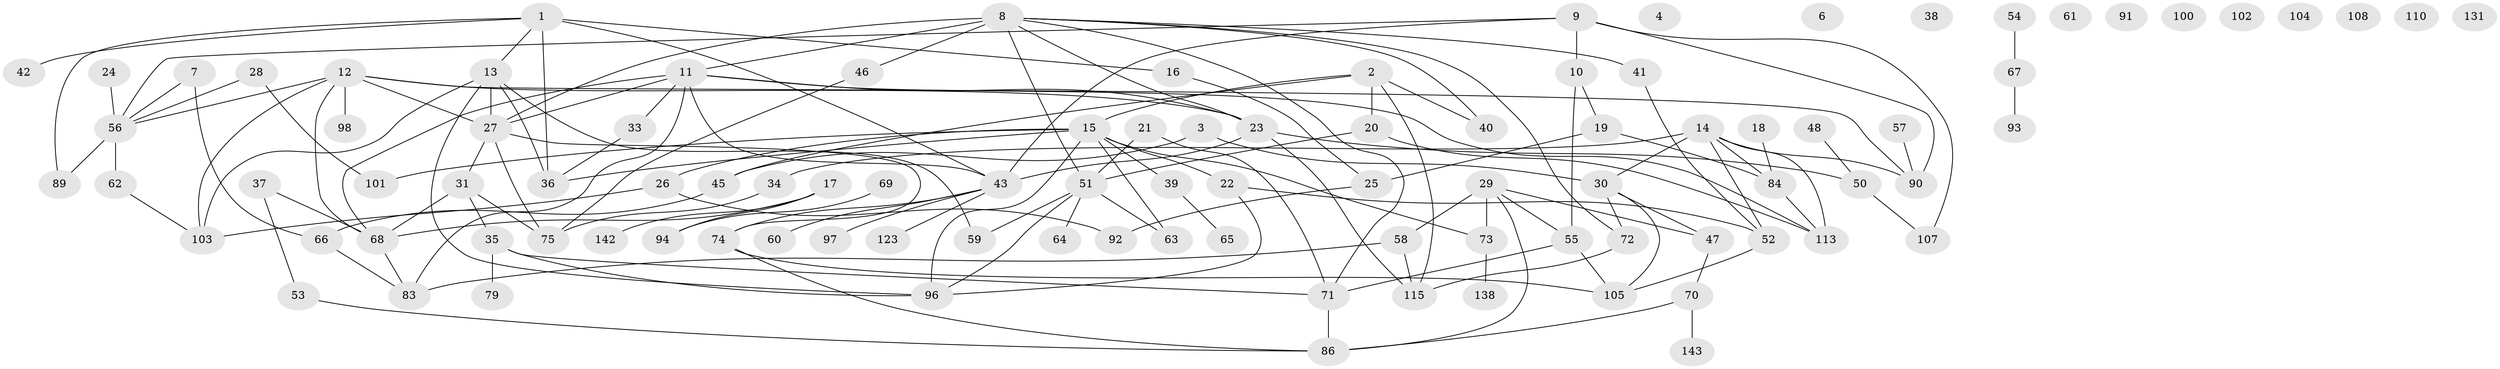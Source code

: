 // original degree distribution, {3: 0.24475524475524477, 1: 0.1888111888111888, 0: 0.07692307692307693, 2: 0.22377622377622378, 7: 0.02097902097902098, 5: 0.04895104895104895, 6: 0.04895104895104895, 4: 0.14685314685314685}
// Generated by graph-tools (version 1.1) at 2025/16/03/04/25 18:16:38]
// undirected, 100 vertices, 145 edges
graph export_dot {
graph [start="1"]
  node [color=gray90,style=filled];
  1 [super="+5"];
  2 [super="+137+49"];
  3 [super="+44"];
  4;
  6;
  7;
  8 [super="+32"];
  9;
  10 [super="+127"];
  11 [super="+130"];
  12 [super="+122"];
  13 [super="+124+140+106"];
  14 [super="+112+129"];
  15 [super="+128+88+121"];
  16;
  17;
  18;
  19;
  20;
  21;
  22;
  23;
  24;
  25;
  26 [super="+78"];
  27 [super="+118+87"];
  28;
  29 [super="+95"];
  30 [super="+81"];
  31;
  33;
  34;
  35;
  36;
  37;
  38;
  39;
  40;
  41;
  42;
  43 [super="+76"];
  45;
  46;
  47;
  48;
  50;
  51 [super="+134+125+85"];
  52;
  53;
  54;
  55 [super="+120"];
  56;
  57;
  58;
  59;
  60;
  61;
  62;
  63;
  64;
  65;
  66;
  67;
  68 [super="+77+99"];
  69;
  70;
  71;
  72;
  73;
  74 [super="+111"];
  75 [super="+80"];
  79;
  83;
  84 [super="+114"];
  86 [super="+133"];
  89;
  90;
  91;
  92;
  93;
  94;
  96 [super="+117"];
  97;
  98;
  100;
  101;
  102;
  103;
  104;
  105;
  107;
  108;
  110;
  113;
  115 [super="+135"];
  123 [super="+136"];
  131;
  138;
  142;
  143;
  1 -- 42;
  1 -- 13;
  1 -- 16;
  1 -- 36;
  1 -- 89;
  1 -- 43;
  2 -- 45;
  2 -- 40;
  2 -- 115;
  2 -- 20;
  2 -- 15;
  3 -- 45;
  3 -- 30;
  7 -- 56;
  7 -- 66;
  8 -- 40;
  8 -- 41;
  8 -- 46;
  8 -- 72;
  8 -- 51;
  8 -- 27;
  8 -- 11;
  8 -- 71;
  8 -- 23;
  9 -- 56;
  9 -- 90;
  9 -- 107;
  9 -- 10;
  9 -- 43;
  10 -- 19;
  10 -- 55;
  11 -- 23;
  11 -- 43;
  11 -- 33;
  11 -- 113;
  11 -- 83;
  11 -- 68;
  11 -- 27;
  12 -- 27;
  12 -- 56;
  12 -- 98;
  12 -- 23;
  12 -- 103;
  12 -- 90;
  12 -- 68;
  13 -- 103;
  13 -- 96;
  13 -- 36;
  13 -- 59;
  13 -- 27 [weight=2];
  14 -- 34;
  14 -- 52;
  14 -- 84;
  14 -- 113;
  14 -- 90;
  14 -- 30;
  15 -- 36;
  15 -- 73;
  15 -- 96;
  15 -- 101;
  15 -- 63;
  15 -- 26;
  15 -- 39;
  15 -- 22;
  16 -- 25;
  17 -- 94;
  17 -- 142;
  17 -- 68;
  18 -- 84;
  19 -- 25;
  19 -- 84;
  20 -- 51;
  20 -- 113;
  21 -- 51;
  21 -- 71;
  22 -- 52;
  22 -- 96;
  23 -- 43;
  23 -- 50;
  23 -- 115;
  24 -- 56;
  25 -- 92;
  26 -- 103;
  26 -- 92;
  27 -- 74;
  27 -- 31;
  27 -- 75;
  28 -- 56;
  28 -- 101;
  29 -- 73;
  29 -- 86;
  29 -- 58;
  29 -- 47;
  29 -- 55;
  30 -- 72;
  30 -- 105;
  30 -- 47;
  31 -- 35;
  31 -- 68;
  31 -- 75;
  33 -- 36;
  34 -- 75;
  35 -- 71;
  35 -- 79;
  35 -- 96;
  37 -- 53;
  37 -- 68;
  39 -- 65;
  41 -- 52;
  43 -- 74;
  43 -- 97;
  43 -- 123;
  43 -- 60;
  45 -- 66;
  46 -- 75;
  47 -- 70;
  48 -- 50;
  50 -- 107;
  51 -- 59;
  51 -- 64;
  51 -- 96;
  51 -- 63;
  52 -- 105;
  53 -- 86;
  54 -- 67;
  55 -- 71;
  55 -- 105;
  56 -- 62;
  56 -- 89;
  57 -- 90;
  58 -- 83;
  58 -- 115;
  62 -- 103;
  66 -- 83;
  67 -- 93;
  68 -- 83;
  69 -- 94;
  70 -- 86;
  70 -- 143;
  71 -- 86;
  72 -- 115;
  73 -- 138;
  74 -- 105;
  74 -- 86;
  84 -- 113;
}
